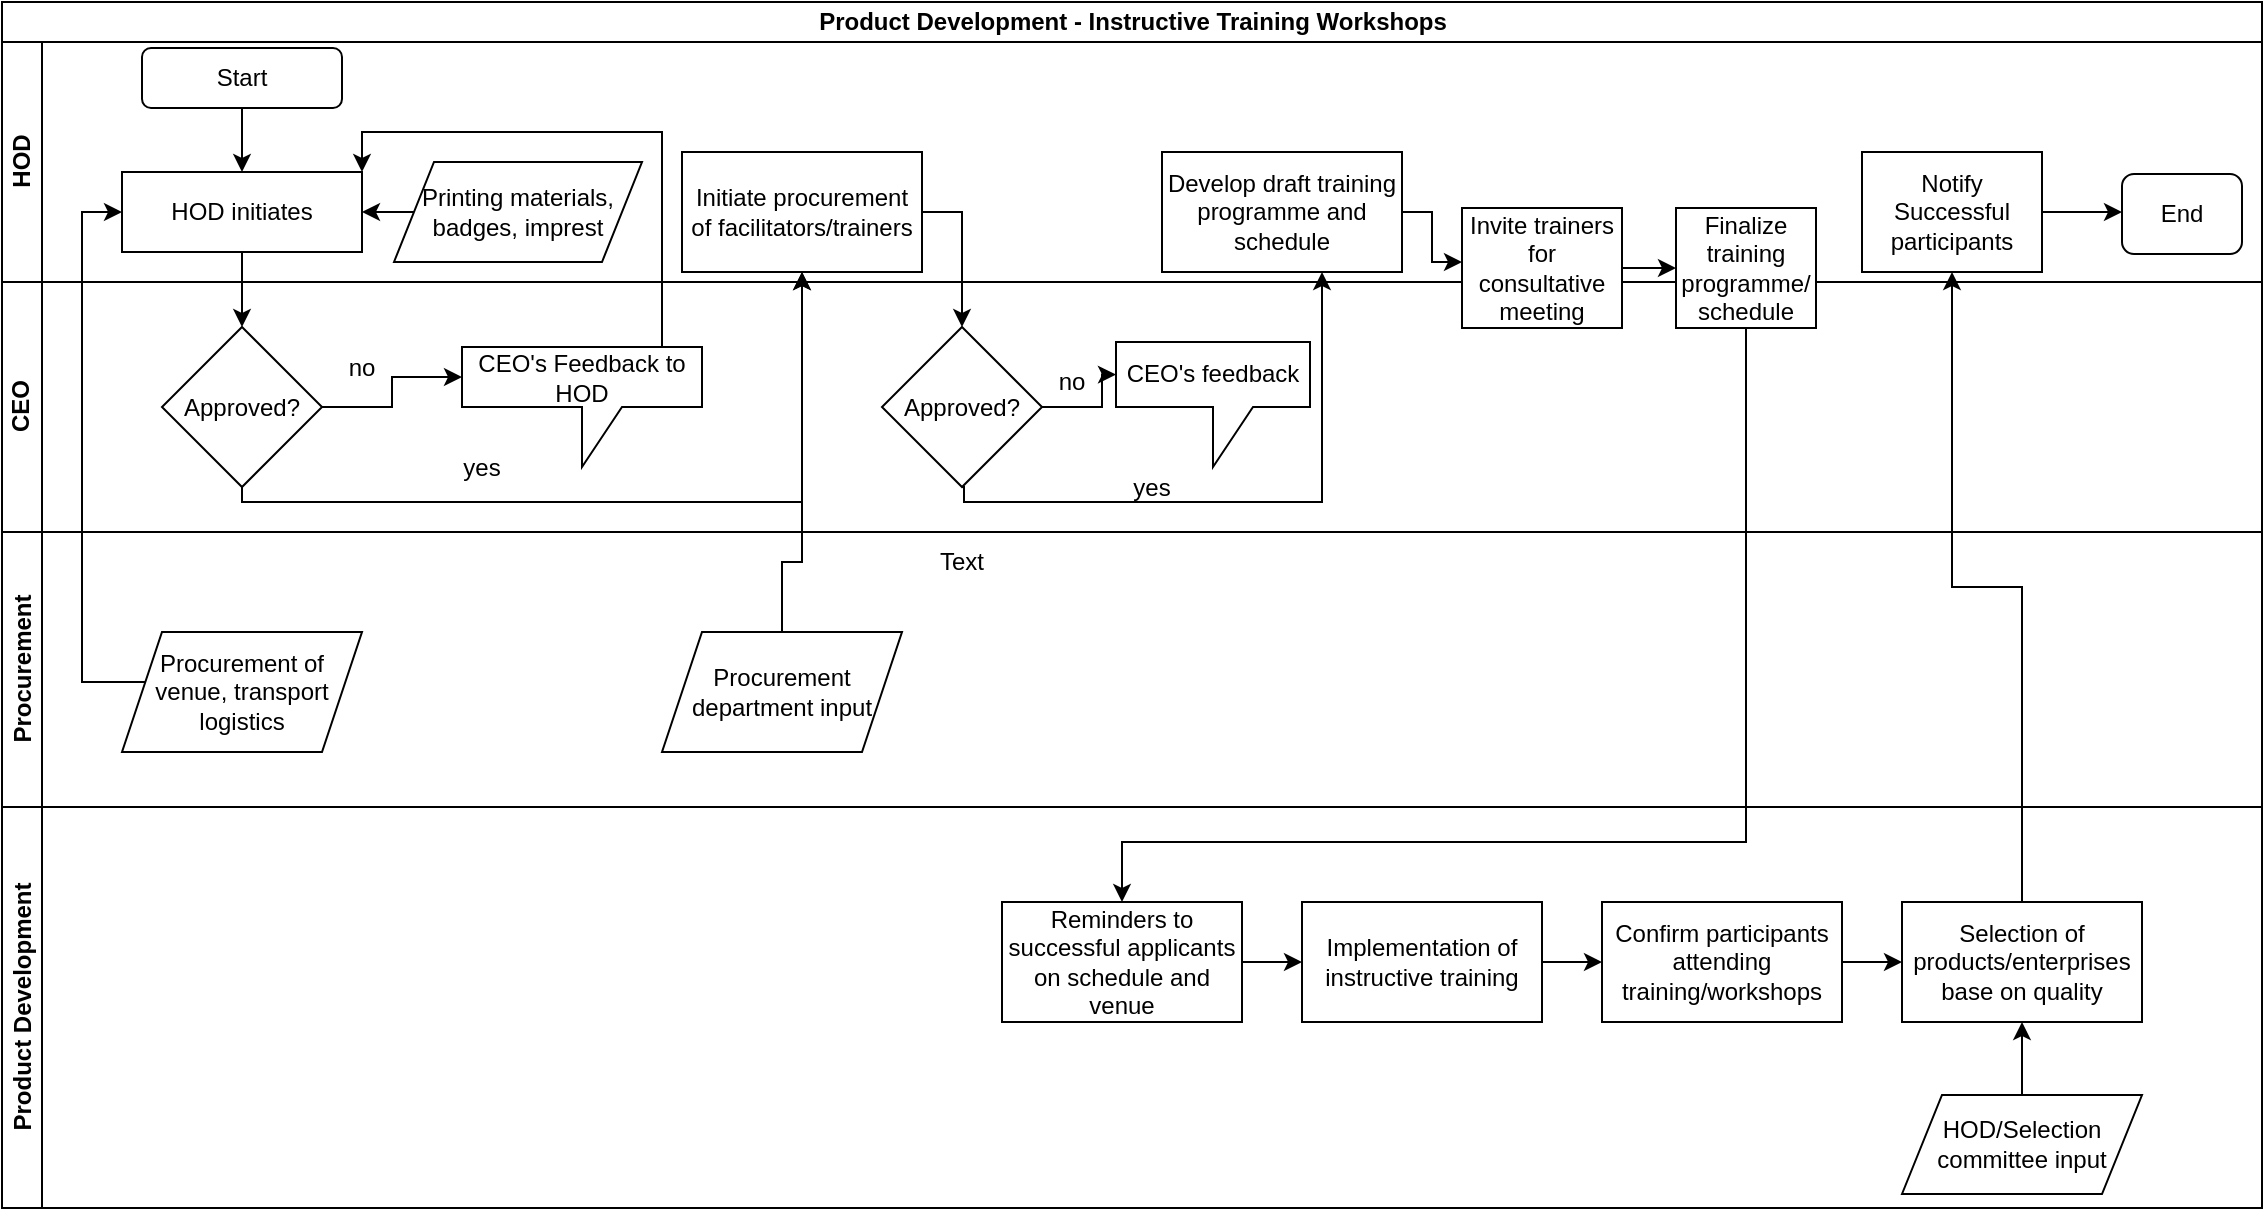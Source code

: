 <mxfile version="13.6.5" type="github">
  <diagram id="vVYcCNFhCBqixPrSpccl" name="Page-1">
    <mxGraphModel dx="1038" dy="547" grid="1" gridSize="10" guides="1" tooltips="1" connect="1" arrows="1" fold="1" page="1" pageScale="1" pageWidth="1169" pageHeight="827" math="0" shadow="0">
      <root>
        <mxCell id="0" />
        <mxCell id="1" parent="0" />
        <mxCell id="YHDUnjzckUYfYjCSyQm6-1" value="Product Development - Instructive Training Workshops" style="swimlane;html=1;childLayout=stackLayout;resizeParent=1;resizeParentMax=0;horizontal=1;startSize=20;horizontalStack=0;" vertex="1" parent="1">
          <mxGeometry x="30" y="10" width="1130" height="603" as="geometry" />
        </mxCell>
        <mxCell id="YHDUnjzckUYfYjCSyQm6-2" value="HOD" style="swimlane;html=1;startSize=20;horizontal=0;" vertex="1" parent="YHDUnjzckUYfYjCSyQm6-1">
          <mxGeometry y="20" width="1130" height="120" as="geometry" />
        </mxCell>
        <mxCell id="YHDUnjzckUYfYjCSyQm6-6" value="Start" style="rounded=1;whiteSpace=wrap;html=1;" vertex="1" parent="YHDUnjzckUYfYjCSyQm6-2">
          <mxGeometry x="70" y="3" width="100" height="30" as="geometry" />
        </mxCell>
        <mxCell id="YHDUnjzckUYfYjCSyQm6-63" value="End" style="rounded=1;whiteSpace=wrap;html=1;" vertex="1" parent="YHDUnjzckUYfYjCSyQm6-2">
          <mxGeometry x="1060" y="66" width="60" height="40" as="geometry" />
        </mxCell>
        <mxCell id="YHDUnjzckUYfYjCSyQm6-61" value="Notify Successful participants" style="whiteSpace=wrap;html=1;rounded=0;" vertex="1" parent="YHDUnjzckUYfYjCSyQm6-2">
          <mxGeometry x="930" y="55" width="90" height="60" as="geometry" />
        </mxCell>
        <mxCell id="YHDUnjzckUYfYjCSyQm6-19" value="Initiate procurement of facilitators/trainers" style="whiteSpace=wrap;html=1;rounded=0;" vertex="1" parent="YHDUnjzckUYfYjCSyQm6-2">
          <mxGeometry x="340" y="55" width="120" height="60" as="geometry" />
        </mxCell>
        <mxCell id="YHDUnjzckUYfYjCSyQm6-7" value="HOD initiates" style="rounded=0;whiteSpace=wrap;html=1;" vertex="1" parent="YHDUnjzckUYfYjCSyQm6-2">
          <mxGeometry x="60" y="65" width="120" height="40" as="geometry" />
        </mxCell>
        <mxCell id="YHDUnjzckUYfYjCSyQm6-14" value="" style="edgeStyle=orthogonalEdgeStyle;rounded=0;orthogonalLoop=1;jettySize=auto;html=1;entryX=0.5;entryY=0;entryDx=0;entryDy=0;" edge="1" parent="YHDUnjzckUYfYjCSyQm6-2" source="YHDUnjzckUYfYjCSyQm6-6" target="YHDUnjzckUYfYjCSyQm6-7">
          <mxGeometry relative="1" as="geometry">
            <mxPoint x="120" y="60" as="targetPoint" />
          </mxGeometry>
        </mxCell>
        <mxCell id="YHDUnjzckUYfYjCSyQm6-33" value="Develop draft training programme and schedule" style="whiteSpace=wrap;html=1;rounded=0;" vertex="1" parent="YHDUnjzckUYfYjCSyQm6-2">
          <mxGeometry x="580" y="55" width="120" height="60" as="geometry" />
        </mxCell>
        <mxCell id="YHDUnjzckUYfYjCSyQm6-3" value="CEO" style="swimlane;html=1;startSize=20;horizontal=0;" vertex="1" parent="YHDUnjzckUYfYjCSyQm6-1">
          <mxGeometry y="140" width="1130" height="125" as="geometry" />
        </mxCell>
        <mxCell id="YHDUnjzckUYfYjCSyQm6-42" value="no" style="text;html=1;strokeColor=none;fillColor=none;align=center;verticalAlign=middle;whiteSpace=wrap;rounded=0;" vertex="1" parent="YHDUnjzckUYfYjCSyQm6-3">
          <mxGeometry x="515" y="40" width="40" height="20" as="geometry" />
        </mxCell>
        <mxCell id="YHDUnjzckUYfYjCSyQm6-38" value="CEO&#39;s feedback" style="shape=callout;whiteSpace=wrap;html=1;perimeter=calloutPerimeter;" vertex="1" parent="YHDUnjzckUYfYjCSyQm6-3">
          <mxGeometry x="557" y="30" width="97" height="62.5" as="geometry" />
        </mxCell>
        <mxCell id="YHDUnjzckUYfYjCSyQm6-26" value="no" style="text;html=1;strokeColor=none;fillColor=none;align=center;verticalAlign=middle;whiteSpace=wrap;rounded=0;" vertex="1" parent="YHDUnjzckUYfYjCSyQm6-3">
          <mxGeometry x="160" y="32.5" width="40" height="20" as="geometry" />
        </mxCell>
        <mxCell id="YHDUnjzckUYfYjCSyQm6-31" value="Approved?" style="rhombus;whiteSpace=wrap;html=1;rounded=0;" vertex="1" parent="YHDUnjzckUYfYjCSyQm6-3">
          <mxGeometry x="440" y="22.5" width="80" height="80" as="geometry" />
        </mxCell>
        <mxCell id="YHDUnjzckUYfYjCSyQm6-21" value="CEO&#39;s Feedback to HOD" style="shape=callout;whiteSpace=wrap;html=1;perimeter=calloutPerimeter;" vertex="1" parent="YHDUnjzckUYfYjCSyQm6-3">
          <mxGeometry x="230" y="32.5" width="120" height="60" as="geometry" />
        </mxCell>
        <mxCell id="YHDUnjzckUYfYjCSyQm6-17" value="Approved?" style="rhombus;whiteSpace=wrap;html=1;rounded=0;" vertex="1" parent="YHDUnjzckUYfYjCSyQm6-3">
          <mxGeometry x="80" y="22.5" width="80" height="80" as="geometry" />
        </mxCell>
        <mxCell id="YHDUnjzckUYfYjCSyQm6-23" value="" style="edgeStyle=orthogonalEdgeStyle;rounded=0;orthogonalLoop=1;jettySize=auto;html=1;entryX=0;entryY=0;entryDx=0;entryDy=15;entryPerimeter=0;" edge="1" parent="YHDUnjzckUYfYjCSyQm6-3" source="YHDUnjzckUYfYjCSyQm6-17" target="YHDUnjzckUYfYjCSyQm6-21">
          <mxGeometry relative="1" as="geometry">
            <mxPoint x="230" y="62.5" as="targetPoint" />
          </mxGeometry>
        </mxCell>
        <mxCell id="YHDUnjzckUYfYjCSyQm6-24" value="yes" style="text;html=1;strokeColor=none;fillColor=none;align=center;verticalAlign=middle;whiteSpace=wrap;rounded=0;" vertex="1" parent="YHDUnjzckUYfYjCSyQm6-3">
          <mxGeometry x="220" y="82.5" width="40" height="20" as="geometry" />
        </mxCell>
        <mxCell id="YHDUnjzckUYfYjCSyQm6-35" value="yes" style="text;html=1;strokeColor=none;fillColor=none;align=center;verticalAlign=middle;whiteSpace=wrap;rounded=0;" vertex="1" parent="YHDUnjzckUYfYjCSyQm6-3">
          <mxGeometry x="555" y="92.5" width="40" height="20" as="geometry" />
        </mxCell>
        <mxCell id="YHDUnjzckUYfYjCSyQm6-40" value="" style="edgeStyle=orthogonalEdgeStyle;rounded=0;orthogonalLoop=1;jettySize=auto;html=1;exitX=1;exitY=0.5;exitDx=0;exitDy=0;entryX=0;entryY=0;entryDx=0;entryDy=16.25;entryPerimeter=0;" edge="1" parent="YHDUnjzckUYfYjCSyQm6-3" source="YHDUnjzckUYfYjCSyQm6-31" target="YHDUnjzckUYfYjCSyQm6-38">
          <mxGeometry relative="1" as="geometry">
            <mxPoint x="557" y="40" as="targetPoint" />
            <Array as="points">
              <mxPoint x="550" y="63" />
              <mxPoint x="550" y="46" />
            </Array>
          </mxGeometry>
        </mxCell>
        <mxCell id="YHDUnjzckUYfYjCSyQm6-4" value="Procurement" style="swimlane;html=1;startSize=20;horizontal=0;" vertex="1" parent="YHDUnjzckUYfYjCSyQm6-1">
          <mxGeometry y="265" width="1130" height="137.5" as="geometry" />
        </mxCell>
        <mxCell id="YHDUnjzckUYfYjCSyQm6-8" value="Procurement of venue, transport logistics" style="shape=parallelogram;perimeter=parallelogramPerimeter;whiteSpace=wrap;html=1;fixedSize=1;rounded=0;" vertex="1" parent="YHDUnjzckUYfYjCSyQm6-4">
          <mxGeometry x="60" y="50" width="120" height="60" as="geometry" />
        </mxCell>
        <mxCell id="YHDUnjzckUYfYjCSyQm6-28" value="Procurement department input" style="shape=parallelogram;perimeter=parallelogramPerimeter;whiteSpace=wrap;html=1;fixedSize=1;" vertex="1" parent="YHDUnjzckUYfYjCSyQm6-4">
          <mxGeometry x="330" y="50" width="120" height="60" as="geometry" />
        </mxCell>
        <mxCell id="YHDUnjzckUYfYjCSyQm6-16" value="" style="edgeStyle=orthogonalEdgeStyle;rounded=0;orthogonalLoop=1;jettySize=auto;html=1;entryX=0;entryY=0.5;entryDx=0;entryDy=0;" edge="1" parent="YHDUnjzckUYfYjCSyQm6-1" source="YHDUnjzckUYfYjCSyQm6-8" target="YHDUnjzckUYfYjCSyQm6-7">
          <mxGeometry relative="1" as="geometry">
            <mxPoint x="120" y="240" as="targetPoint" />
            <Array as="points">
              <mxPoint x="40" y="340" />
              <mxPoint x="40" y="105" />
            </Array>
          </mxGeometry>
        </mxCell>
        <mxCell id="YHDUnjzckUYfYjCSyQm6-18" value="" style="edgeStyle=orthogonalEdgeStyle;rounded=0;orthogonalLoop=1;jettySize=auto;html=1;" edge="1" parent="YHDUnjzckUYfYjCSyQm6-1" source="YHDUnjzckUYfYjCSyQm6-7" target="YHDUnjzckUYfYjCSyQm6-17">
          <mxGeometry relative="1" as="geometry" />
        </mxCell>
        <mxCell id="YHDUnjzckUYfYjCSyQm6-20" value="" style="edgeStyle=orthogonalEdgeStyle;rounded=0;orthogonalLoop=1;jettySize=auto;html=1;" edge="1" parent="YHDUnjzckUYfYjCSyQm6-1" source="YHDUnjzckUYfYjCSyQm6-17" target="YHDUnjzckUYfYjCSyQm6-19">
          <mxGeometry relative="1" as="geometry">
            <Array as="points">
              <mxPoint x="120" y="250" />
              <mxPoint x="400" y="250" />
            </Array>
          </mxGeometry>
        </mxCell>
        <mxCell id="YHDUnjzckUYfYjCSyQm6-27" value="" style="edgeStyle=orthogonalEdgeStyle;rounded=0;orthogonalLoop=1;jettySize=auto;html=1;entryX=1;entryY=0;entryDx=0;entryDy=0;" edge="1" parent="YHDUnjzckUYfYjCSyQm6-1" source="YHDUnjzckUYfYjCSyQm6-21" target="YHDUnjzckUYfYjCSyQm6-7">
          <mxGeometry relative="1" as="geometry">
            <Array as="points">
              <mxPoint x="330" y="65" />
              <mxPoint x="180" y="65" />
            </Array>
          </mxGeometry>
        </mxCell>
        <mxCell id="YHDUnjzckUYfYjCSyQm6-30" value="" style="edgeStyle=orthogonalEdgeStyle;rounded=0;orthogonalLoop=1;jettySize=auto;html=1;entryX=0.5;entryY=1;entryDx=0;entryDy=0;" edge="1" parent="YHDUnjzckUYfYjCSyQm6-1" source="YHDUnjzckUYfYjCSyQm6-28" target="YHDUnjzckUYfYjCSyQm6-19">
          <mxGeometry relative="1" as="geometry">
            <mxPoint x="400" y="140" as="targetPoint" />
            <Array as="points">
              <mxPoint x="390" y="280" />
              <mxPoint x="400" y="280" />
            </Array>
          </mxGeometry>
        </mxCell>
        <mxCell id="YHDUnjzckUYfYjCSyQm6-32" value="" style="edgeStyle=orthogonalEdgeStyle;rounded=0;orthogonalLoop=1;jettySize=auto;html=1;exitX=1;exitY=0.5;exitDx=0;exitDy=0;" edge="1" parent="YHDUnjzckUYfYjCSyQm6-1" source="YHDUnjzckUYfYjCSyQm6-19" target="YHDUnjzckUYfYjCSyQm6-31">
          <mxGeometry relative="1" as="geometry" />
        </mxCell>
        <mxCell id="YHDUnjzckUYfYjCSyQm6-34" value="" style="edgeStyle=orthogonalEdgeStyle;rounded=0;orthogonalLoop=1;jettySize=auto;html=1;exitX=0.5;exitY=1;exitDx=0;exitDy=0;" edge="1" parent="YHDUnjzckUYfYjCSyQm6-1" source="YHDUnjzckUYfYjCSyQm6-31">
          <mxGeometry relative="1" as="geometry">
            <mxPoint x="497.04" y="236.98" as="sourcePoint" />
            <mxPoint x="660" y="135" as="targetPoint" />
            <Array as="points">
              <mxPoint x="481" y="243" />
              <mxPoint x="481" y="250" />
              <mxPoint x="660" y="250" />
              <mxPoint x="660" y="135" />
            </Array>
          </mxGeometry>
        </mxCell>
        <mxCell id="YHDUnjzckUYfYjCSyQm6-5" value="Product Development" style="swimlane;html=1;startSize=20;horizontal=0;" vertex="1" parent="YHDUnjzckUYfYjCSyQm6-1">
          <mxGeometry y="402.5" width="1130" height="200.5" as="geometry" />
        </mxCell>
        <mxCell id="YHDUnjzckUYfYjCSyQm6-54" value="Selection of products/enterprises base on quality" style="whiteSpace=wrap;html=1;rounded=0;" vertex="1" parent="YHDUnjzckUYfYjCSyQm6-5">
          <mxGeometry x="950" y="47.5" width="120" height="60" as="geometry" />
        </mxCell>
        <mxCell id="YHDUnjzckUYfYjCSyQm6-51" value="Confirm participants attending training/workshops" style="whiteSpace=wrap;html=1;rounded=0;" vertex="1" parent="YHDUnjzckUYfYjCSyQm6-5">
          <mxGeometry x="800" y="47.5" width="120" height="60" as="geometry" />
        </mxCell>
        <mxCell id="YHDUnjzckUYfYjCSyQm6-49" value="Implementation of instructive training" style="whiteSpace=wrap;html=1;rounded=0;" vertex="1" parent="YHDUnjzckUYfYjCSyQm6-5">
          <mxGeometry x="650" y="47.5" width="120" height="60" as="geometry" />
        </mxCell>
        <mxCell id="YHDUnjzckUYfYjCSyQm6-47" value="Reminders to successful applicants on schedule and venue" style="whiteSpace=wrap;html=1;rounded=0;" vertex="1" parent="YHDUnjzckUYfYjCSyQm6-5">
          <mxGeometry x="500" y="47.5" width="120" height="60" as="geometry" />
        </mxCell>
        <mxCell id="YHDUnjzckUYfYjCSyQm6-50" value="" style="edgeStyle=orthogonalEdgeStyle;rounded=0;orthogonalLoop=1;jettySize=auto;html=1;" edge="1" parent="YHDUnjzckUYfYjCSyQm6-5" source="YHDUnjzckUYfYjCSyQm6-47" target="YHDUnjzckUYfYjCSyQm6-49">
          <mxGeometry relative="1" as="geometry" />
        </mxCell>
        <mxCell id="YHDUnjzckUYfYjCSyQm6-52" value="" style="edgeStyle=orthogonalEdgeStyle;rounded=0;orthogonalLoop=1;jettySize=auto;html=1;" edge="1" parent="YHDUnjzckUYfYjCSyQm6-5" source="YHDUnjzckUYfYjCSyQm6-49" target="YHDUnjzckUYfYjCSyQm6-51">
          <mxGeometry relative="1" as="geometry" />
        </mxCell>
        <mxCell id="YHDUnjzckUYfYjCSyQm6-55" value="" style="edgeStyle=orthogonalEdgeStyle;rounded=0;orthogonalLoop=1;jettySize=auto;html=1;" edge="1" parent="YHDUnjzckUYfYjCSyQm6-5" source="YHDUnjzckUYfYjCSyQm6-51" target="YHDUnjzckUYfYjCSyQm6-54">
          <mxGeometry relative="1" as="geometry" />
        </mxCell>
        <mxCell id="YHDUnjzckUYfYjCSyQm6-56" value="HOD/Selection committee input" style="shape=parallelogram;perimeter=parallelogramPerimeter;whiteSpace=wrap;html=1;fixedSize=1;" vertex="1" parent="YHDUnjzckUYfYjCSyQm6-5">
          <mxGeometry x="950" y="144" width="120" height="49.5" as="geometry" />
        </mxCell>
        <mxCell id="YHDUnjzckUYfYjCSyQm6-60" value="" style="edgeStyle=orthogonalEdgeStyle;rounded=0;orthogonalLoop=1;jettySize=auto;html=1;entryX=0.5;entryY=1;entryDx=0;entryDy=0;" edge="1" parent="YHDUnjzckUYfYjCSyQm6-5" source="YHDUnjzckUYfYjCSyQm6-56" target="YHDUnjzckUYfYjCSyQm6-54">
          <mxGeometry relative="1" as="geometry">
            <mxPoint x="863.975" y="164.8" as="targetPoint" />
          </mxGeometry>
        </mxCell>
        <mxCell id="YHDUnjzckUYfYjCSyQm6-62" value="" style="edgeStyle=orthogonalEdgeStyle;rounded=0;orthogonalLoop=1;jettySize=auto;html=1;" edge="1" parent="YHDUnjzckUYfYjCSyQm6-1" source="YHDUnjzckUYfYjCSyQm6-54" target="YHDUnjzckUYfYjCSyQm6-61">
          <mxGeometry relative="1" as="geometry" />
        </mxCell>
        <mxCell id="YHDUnjzckUYfYjCSyQm6-11" value="Printing materials, badges, imprest" style="shape=parallelogram;perimeter=parallelogramPerimeter;whiteSpace=wrap;html=1;fixedSize=1;rounded=0;" vertex="1" parent="1">
          <mxGeometry x="226" y="90" width="124" height="50" as="geometry" />
        </mxCell>
        <mxCell id="YHDUnjzckUYfYjCSyQm6-12" value="" style="edgeStyle=orthogonalEdgeStyle;rounded=0;orthogonalLoop=1;jettySize=auto;html=1;entryX=1;entryY=0.5;entryDx=0;entryDy=0;exitX=0;exitY=0.5;exitDx=0;exitDy=0;" edge="1" parent="1" source="YHDUnjzckUYfYjCSyQm6-11" target="YHDUnjzckUYfYjCSyQm6-7">
          <mxGeometry relative="1" as="geometry">
            <mxPoint x="290" y="210" as="sourcePoint" />
          </mxGeometry>
        </mxCell>
        <mxCell id="YHDUnjzckUYfYjCSyQm6-41" value="Text" style="text;html=1;strokeColor=none;fillColor=none;align=center;verticalAlign=middle;whiteSpace=wrap;rounded=0;" vertex="1" parent="1">
          <mxGeometry x="490" y="280" width="40" height="20" as="geometry" />
        </mxCell>
        <mxCell id="YHDUnjzckUYfYjCSyQm6-46" value="" style="edgeStyle=orthogonalEdgeStyle;rounded=0;orthogonalLoop=1;jettySize=auto;html=1;" edge="1" parent="1" source="YHDUnjzckUYfYjCSyQm6-43" target="YHDUnjzckUYfYjCSyQm6-45">
          <mxGeometry relative="1" as="geometry" />
        </mxCell>
        <mxCell id="YHDUnjzckUYfYjCSyQm6-43" value="Invite trainers for consultative meeting" style="whiteSpace=wrap;html=1;rounded=0;" vertex="1" parent="1">
          <mxGeometry x="760" y="113" width="80" height="60" as="geometry" />
        </mxCell>
        <mxCell id="YHDUnjzckUYfYjCSyQm6-44" value="" style="edgeStyle=orthogonalEdgeStyle;rounded=0;orthogonalLoop=1;jettySize=auto;html=1;exitX=1;exitY=0.5;exitDx=0;exitDy=0;" edge="1" parent="1" source="YHDUnjzckUYfYjCSyQm6-33" target="YHDUnjzckUYfYjCSyQm6-43">
          <mxGeometry relative="1" as="geometry">
            <mxPoint x="762" y="143" as="sourcePoint" />
            <Array as="points">
              <mxPoint x="745" y="115" />
              <mxPoint x="745" y="140" />
            </Array>
          </mxGeometry>
        </mxCell>
        <mxCell id="YHDUnjzckUYfYjCSyQm6-48" value="" style="edgeStyle=orthogonalEdgeStyle;rounded=0;orthogonalLoop=1;jettySize=auto;html=1;" edge="1" parent="1" source="YHDUnjzckUYfYjCSyQm6-45" target="YHDUnjzckUYfYjCSyQm6-47">
          <mxGeometry relative="1" as="geometry">
            <Array as="points">
              <mxPoint x="902" y="430" />
              <mxPoint x="590" y="430" />
            </Array>
          </mxGeometry>
        </mxCell>
        <mxCell id="YHDUnjzckUYfYjCSyQm6-45" value="&lt;div&gt;Finalize training programme/&lt;/div&gt;&lt;div&gt;schedule&lt;/div&gt;" style="whiteSpace=wrap;html=1;rounded=0;" vertex="1" parent="1">
          <mxGeometry x="867" y="113" width="70" height="60" as="geometry" />
        </mxCell>
        <mxCell id="YHDUnjzckUYfYjCSyQm6-65" value="" style="edgeStyle=orthogonalEdgeStyle;rounded=0;orthogonalLoop=1;jettySize=auto;html=1;" edge="1" parent="1" source="YHDUnjzckUYfYjCSyQm6-61">
          <mxGeometry relative="1" as="geometry">
            <mxPoint x="1090" y="115" as="targetPoint" />
          </mxGeometry>
        </mxCell>
      </root>
    </mxGraphModel>
  </diagram>
</mxfile>
